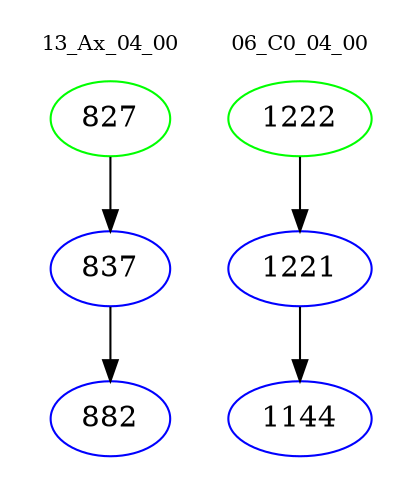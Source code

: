 digraph{
subgraph cluster_0 {
color = white
label = "13_Ax_04_00";
fontsize=10;
T0_827 [label="827", color="green"]
T0_827 -> T0_837 [color="black"]
T0_837 [label="837", color="blue"]
T0_837 -> T0_882 [color="black"]
T0_882 [label="882", color="blue"]
}
subgraph cluster_1 {
color = white
label = "06_C0_04_00";
fontsize=10;
T1_1222 [label="1222", color="green"]
T1_1222 -> T1_1221 [color="black"]
T1_1221 [label="1221", color="blue"]
T1_1221 -> T1_1144 [color="black"]
T1_1144 [label="1144", color="blue"]
}
}
